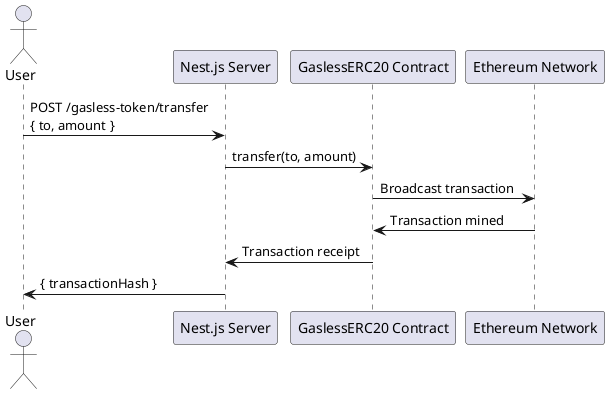 @startuml
actor User
participant "Nest.js Server" as Server
participant "GaslessERC20 Contract" as Contract
participant "Ethereum Network" as Network

User -> Server: POST /gasless-token/transfer\n{ to, amount }
Server -> Contract: transfer(to, amount)
Contract -> Network: Broadcast transaction
Network -> Contract: Transaction mined
Contract -> Server: Transaction receipt
Server -> User: { transactionHash }
@enduml
